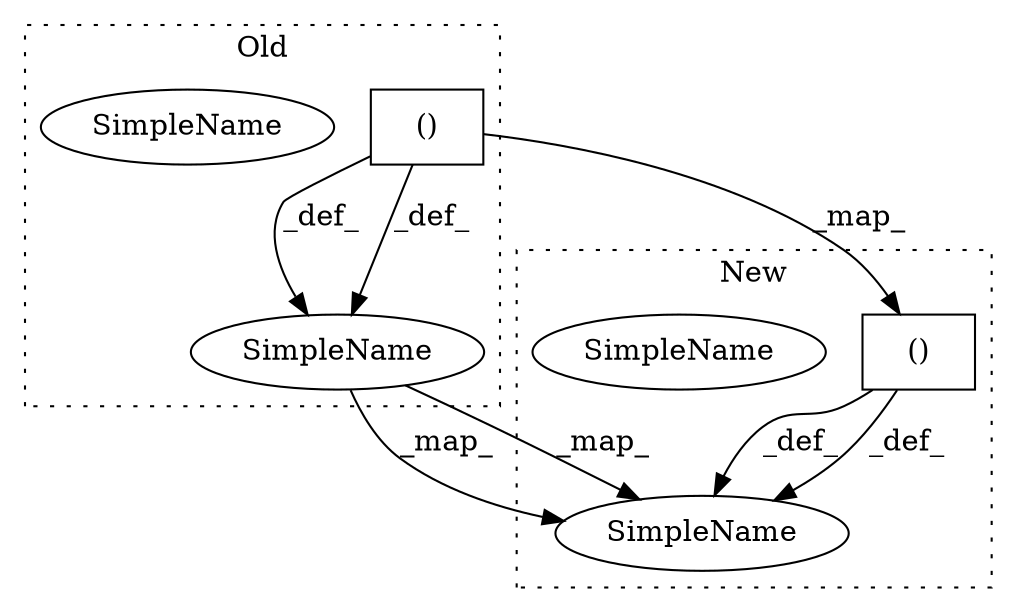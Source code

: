 digraph G {
subgraph cluster0 {
1 [label="()" a="106" s="9840" l="41" shape="box"];
3 [label="SimpleName" a="42" s="10084" l="1" shape="ellipse"];
6 [label="SimpleName" a="42" s="10084" l="1" shape="ellipse"];
label = "Old";
style="dotted";
}
subgraph cluster1 {
2 [label="()" a="106" s="9843" l="41" shape="box"];
4 [label="SimpleName" a="42" s="10047" l="1" shape="ellipse"];
5 [label="SimpleName" a="42" s="10047" l="1" shape="ellipse"];
label = "New";
style="dotted";
}
1 -> 6 [label="_def_"];
1 -> 6 [label="_def_"];
1 -> 2 [label="_map_"];
2 -> 5 [label="_def_"];
2 -> 5 [label="_def_"];
6 -> 5 [label="_map_"];
6 -> 5 [label="_map_"];
}